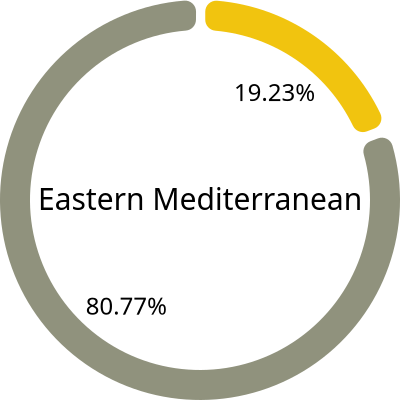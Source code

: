 {
  "$schema": "https://vega.github.io/schema/vega/v5.json",
  "description": "Donut Chart of Development Status in Eastern Mediterranean",
  "width": 200,
  "height": 200,
  "autosize": "none",
  
  "signals": [
    {"name": "startAngle", "value": 0},
    {"name": "endAngle", "value": 6.29},
    {"name": "padAngle", "value": 0.04},
    {"name": "innerRadius", "value": 85},
    {"name": "cornerRadius", "value": 5.5},
    {"name": "sort", "value": false}
  ],
  
  "data": [
    {
      "name": "table",
      "values": [
        {"Region": "Developed", "Total_cases": 5},
        {"Region": "Developing", "Total_cases": 21}
      ],
      "transform": [
        {
          "type": "joinaggregate",
          "fields": ["Total_cases"],
          "ops": ["sum"],
          "as": ["Total"]
        },
        {
          "type": "formula",
          "expr": "(datum.Total_cases / datum.Total) * 100",
          "as": "Percentage"
        },
        {
          "type": "pie",
          "field": "Total_cases",
          "startAngle": {"signal": "startAngle"},
          "endAngle": {"signal": "endAngle"},
          "sort": {"signal": "sort"}
        }
      ]
    }
  ],
  
  "scales": [
    {
      "name": "color",
      "type": "ordinal",
      "domain": {"data": "table", "field": "Region"},
      "range": ["#F1C40F","#90927d"]
    }
  ],
  
  "marks": [
    {
      "type": "arc",
      "from": {"data": "table"},
      "encode": {
        "enter": {
          "fill": {"scale": "color", "field": "Region"},
          "x": {"signal": "width / 2"},
          "y": {"signal": "height / 2"}
        },
        "update": {
          "startAngle": {"field": "startAngle"},
          "endAngle": {"field": "endAngle"},
          "padAngle": {"signal": "padAngle"},
          "innerRadius": {"signal": "innerRadius"},
          "outerRadius": {"signal": "width / 2"},
          "cornerRadius": {"signal": "cornerRadius"}
        }
      }
    },
    {
      "name": "mark_id",
      "type": "text",
      "from": {"data": "table"},
      "encode": {
        "enter": {
          "text": {"signal": "if(datum['endAngle'] - datum['startAngle'] < 0.3, '', format(datum['Percentage'], '.2f') + '%')"},
          "x": {"signal": "width / 2"},
          "y": {"signal": "height / 2"},
          "radius": {"signal": "width / 2 * 0.65"},
          "theta": {"signal": "(datum['startAngle'] + datum['endAngle']) / 2"},
          "fill": {"value": "black"},
          "fontSize": {"value": 12},
          "align": {"value": "center"},
          "baseline": {"value": "middle"}
        }
      }
    },
    {
      "type": "text",
      "encode": {
        "enter": {
          "x": {"signal": "width / 2"},
          "y": {"signal": "height / 2"},
          "text": {"value": "Eastern Mediterranean"},
          "fontSize": {"value": 15},
          "align": {"value": "center"},
          "baseline": {"value": "middle"},
          "fill": {"value": "#5BEEB0 "}  
        }
      }
    }
  ]
}
